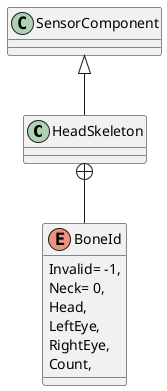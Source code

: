 @startuml
class HeadSkeleton {
}
enum BoneId {
    Invalid= -1,
    Neck= 0,
    Head,
    LeftEye,
    RightEye,
    Count,
}
SensorComponent <|-- HeadSkeleton
HeadSkeleton +-- BoneId
@enduml
